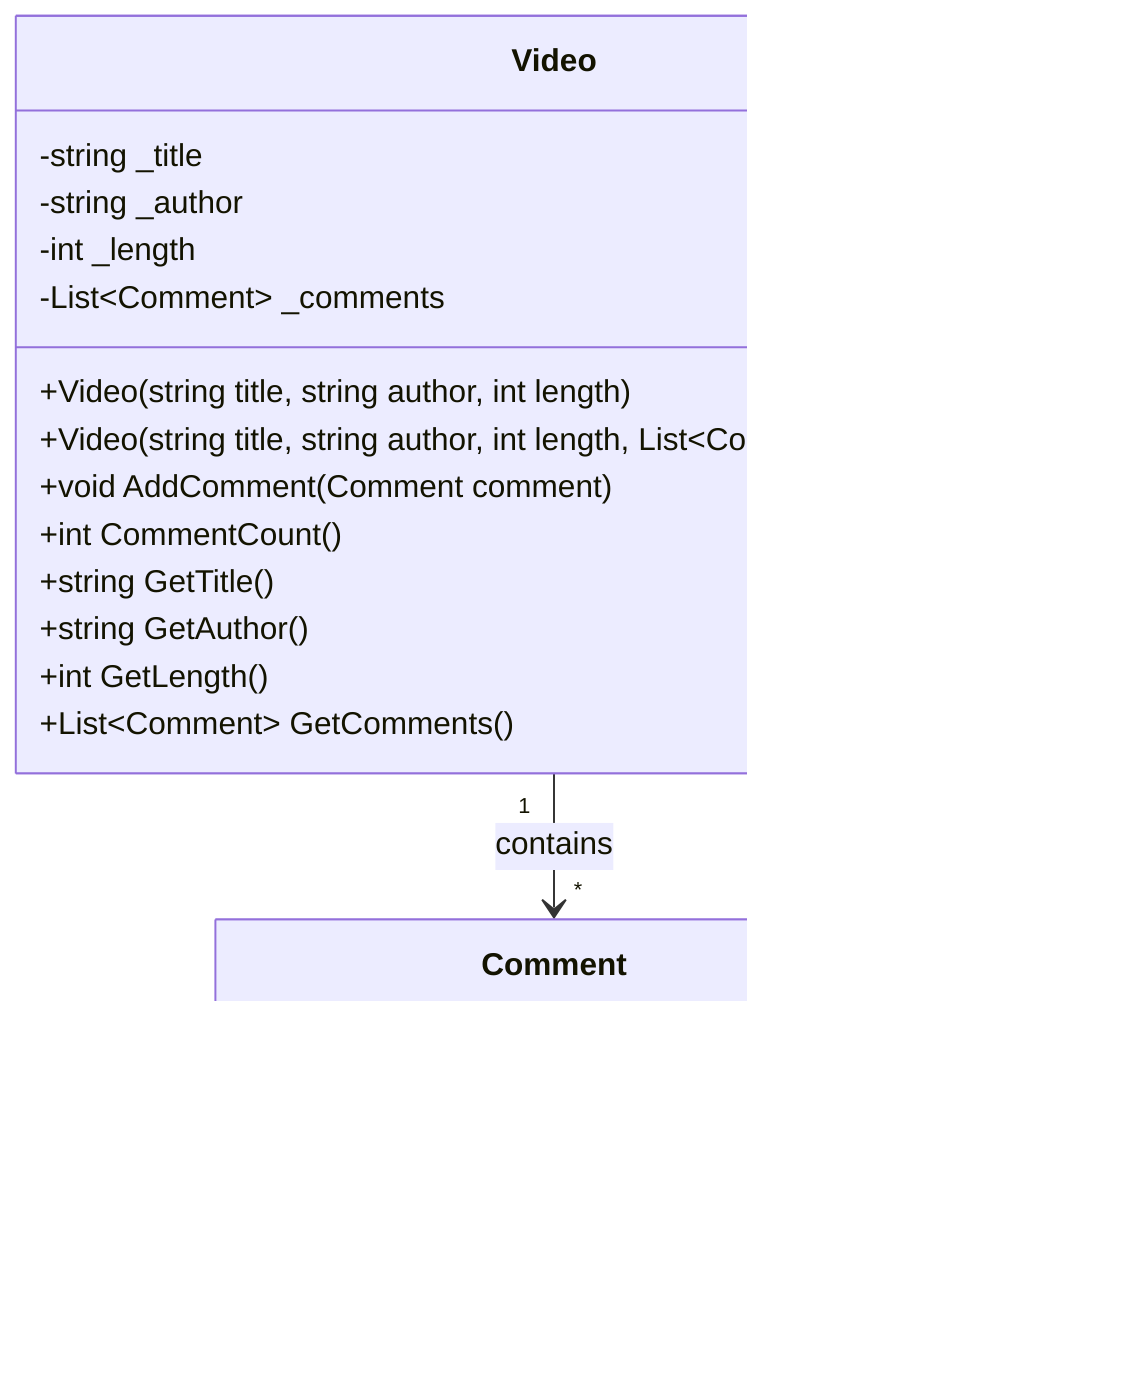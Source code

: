 ---
id: 8cf8f0a7-397c-4804-a3bd-86f8f10c5666
---
classDiagram
    class Video {
        -string _title
        -string _author
        -int _length
        -List~Comment~ _comments
        +Video(string title, string author, int length)
        +Video(string title, string author, int length, List~Comment~ comments)
        +void AddComment(Comment comment)
        +int CommentCount()
        +string GetTitle()
        +string GetAuthor()
        +int GetLength()
        +List~Comment~ GetComments()
    }

    class Comment {
        -string _author
        -string _content
        +Comment(string author, string content)
        +string GetAuthor()
        +string GetContent()
    }

    Video "1" --> "*" Comment : contains